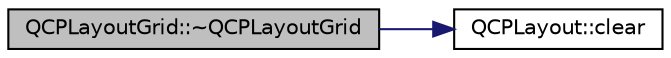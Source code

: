 digraph "QCPLayoutGrid::~QCPLayoutGrid"
{
  edge [fontname="Helvetica",fontsize="10",labelfontname="Helvetica",labelfontsize="10"];
  node [fontname="Helvetica",fontsize="10",shape=record];
  rankdir="LR";
  Node2 [label="QCPLayoutGrid::~QCPLayoutGrid",height=0.2,width=0.4,color="black", fillcolor="grey75", style="filled", fontcolor="black"];
  Node2 -> Node3 [color="midnightblue",fontsize="10",style="solid",fontname="Helvetica"];
  Node3 [label="QCPLayout::clear",height=0.2,width=0.4,color="black", fillcolor="white", style="filled",URL="$de/d58/class_q_c_p_layout.html#a02883bdf2769b5b227f0232dba1ac4ee"];
}
